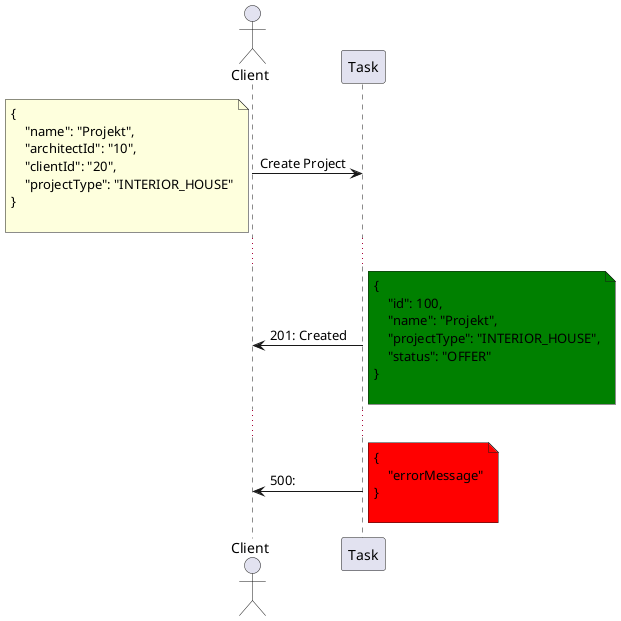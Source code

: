@startuml
'https://plantuml.com/sequence-diagram

actor Client

Client -> Task: Create Project
note left
{
    "name": "Projekt",
    "architectId": "10",
    "clientId": "20",
    "projectType": "INTERIOR_HOUSE"
}

end note
...
Client <- Task: 201: Created
note right #green
{
    "id": 100,
    "name": "Projekt",
    "projectType": "INTERIOR_HOUSE",
    "status": "OFFER"
}

end note
...
Client <- Task: 500:
note right #red
{
    "errorMessage"
}

end note


@enduml
